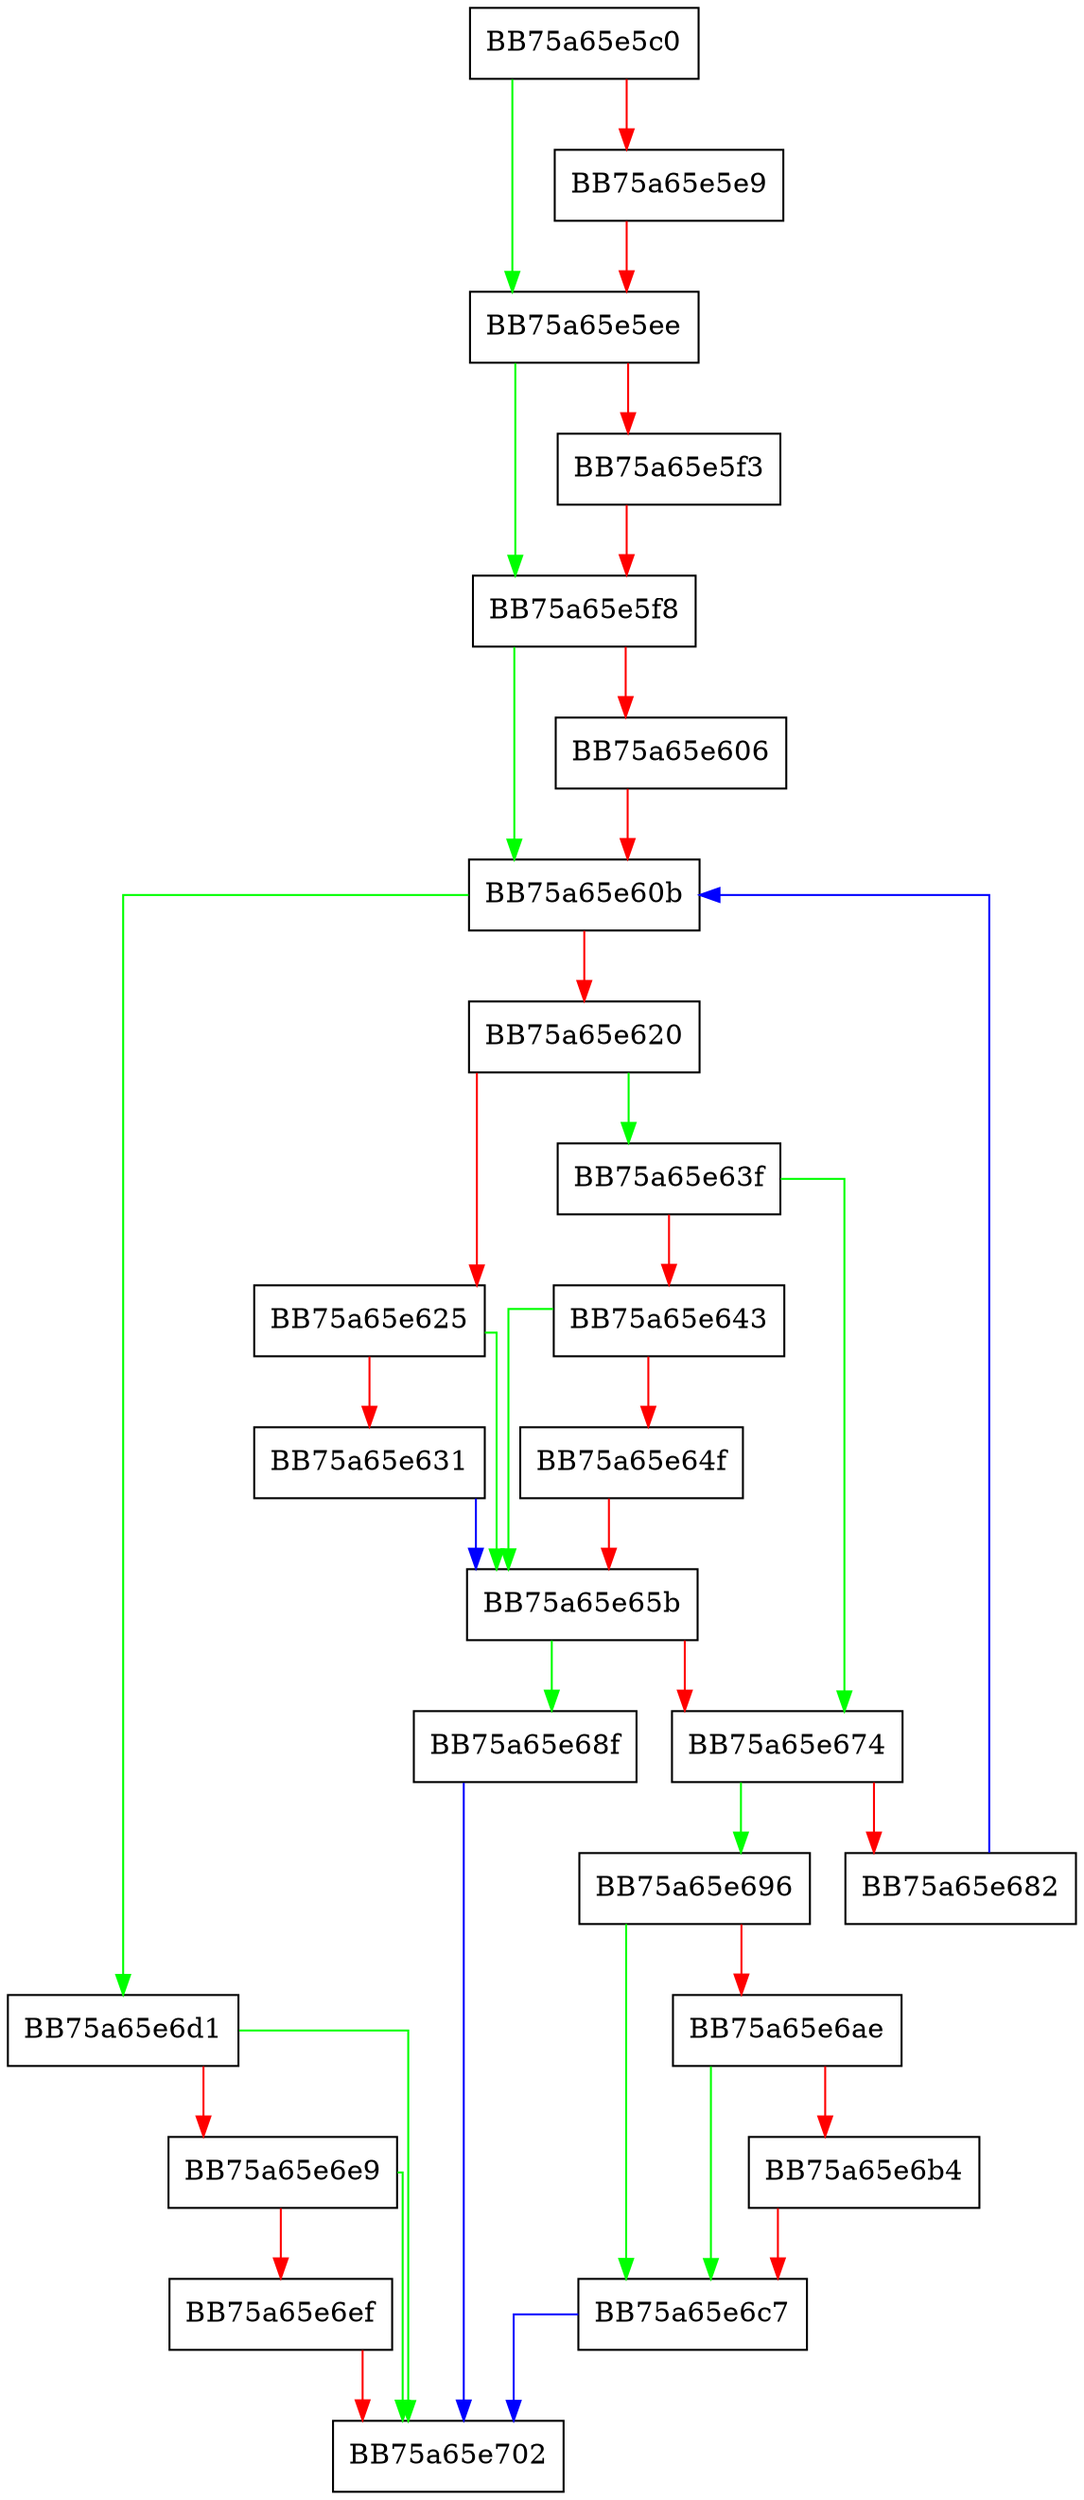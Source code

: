 digraph EnumTransportProviders {
  node [shape="box"];
  graph [splines=ortho];
  BB75a65e5c0 -> BB75a65e5ee [color="green"];
  BB75a65e5c0 -> BB75a65e5e9 [color="red"];
  BB75a65e5e9 -> BB75a65e5ee [color="red"];
  BB75a65e5ee -> BB75a65e5f8 [color="green"];
  BB75a65e5ee -> BB75a65e5f3 [color="red"];
  BB75a65e5f3 -> BB75a65e5f8 [color="red"];
  BB75a65e5f8 -> BB75a65e60b [color="green"];
  BB75a65e5f8 -> BB75a65e606 [color="red"];
  BB75a65e606 -> BB75a65e60b [color="red"];
  BB75a65e60b -> BB75a65e6d1 [color="green"];
  BB75a65e60b -> BB75a65e620 [color="red"];
  BB75a65e620 -> BB75a65e63f [color="green"];
  BB75a65e620 -> BB75a65e625 [color="red"];
  BB75a65e625 -> BB75a65e65b [color="green"];
  BB75a65e625 -> BB75a65e631 [color="red"];
  BB75a65e631 -> BB75a65e65b [color="blue"];
  BB75a65e63f -> BB75a65e674 [color="green"];
  BB75a65e63f -> BB75a65e643 [color="red"];
  BB75a65e643 -> BB75a65e65b [color="green"];
  BB75a65e643 -> BB75a65e64f [color="red"];
  BB75a65e64f -> BB75a65e65b [color="red"];
  BB75a65e65b -> BB75a65e68f [color="green"];
  BB75a65e65b -> BB75a65e674 [color="red"];
  BB75a65e674 -> BB75a65e696 [color="green"];
  BB75a65e674 -> BB75a65e682 [color="red"];
  BB75a65e682 -> BB75a65e60b [color="blue"];
  BB75a65e68f -> BB75a65e702 [color="blue"];
  BB75a65e696 -> BB75a65e6c7 [color="green"];
  BB75a65e696 -> BB75a65e6ae [color="red"];
  BB75a65e6ae -> BB75a65e6c7 [color="green"];
  BB75a65e6ae -> BB75a65e6b4 [color="red"];
  BB75a65e6b4 -> BB75a65e6c7 [color="red"];
  BB75a65e6c7 -> BB75a65e702 [color="blue"];
  BB75a65e6d1 -> BB75a65e702 [color="green"];
  BB75a65e6d1 -> BB75a65e6e9 [color="red"];
  BB75a65e6e9 -> BB75a65e702 [color="green"];
  BB75a65e6e9 -> BB75a65e6ef [color="red"];
  BB75a65e6ef -> BB75a65e702 [color="red"];
}